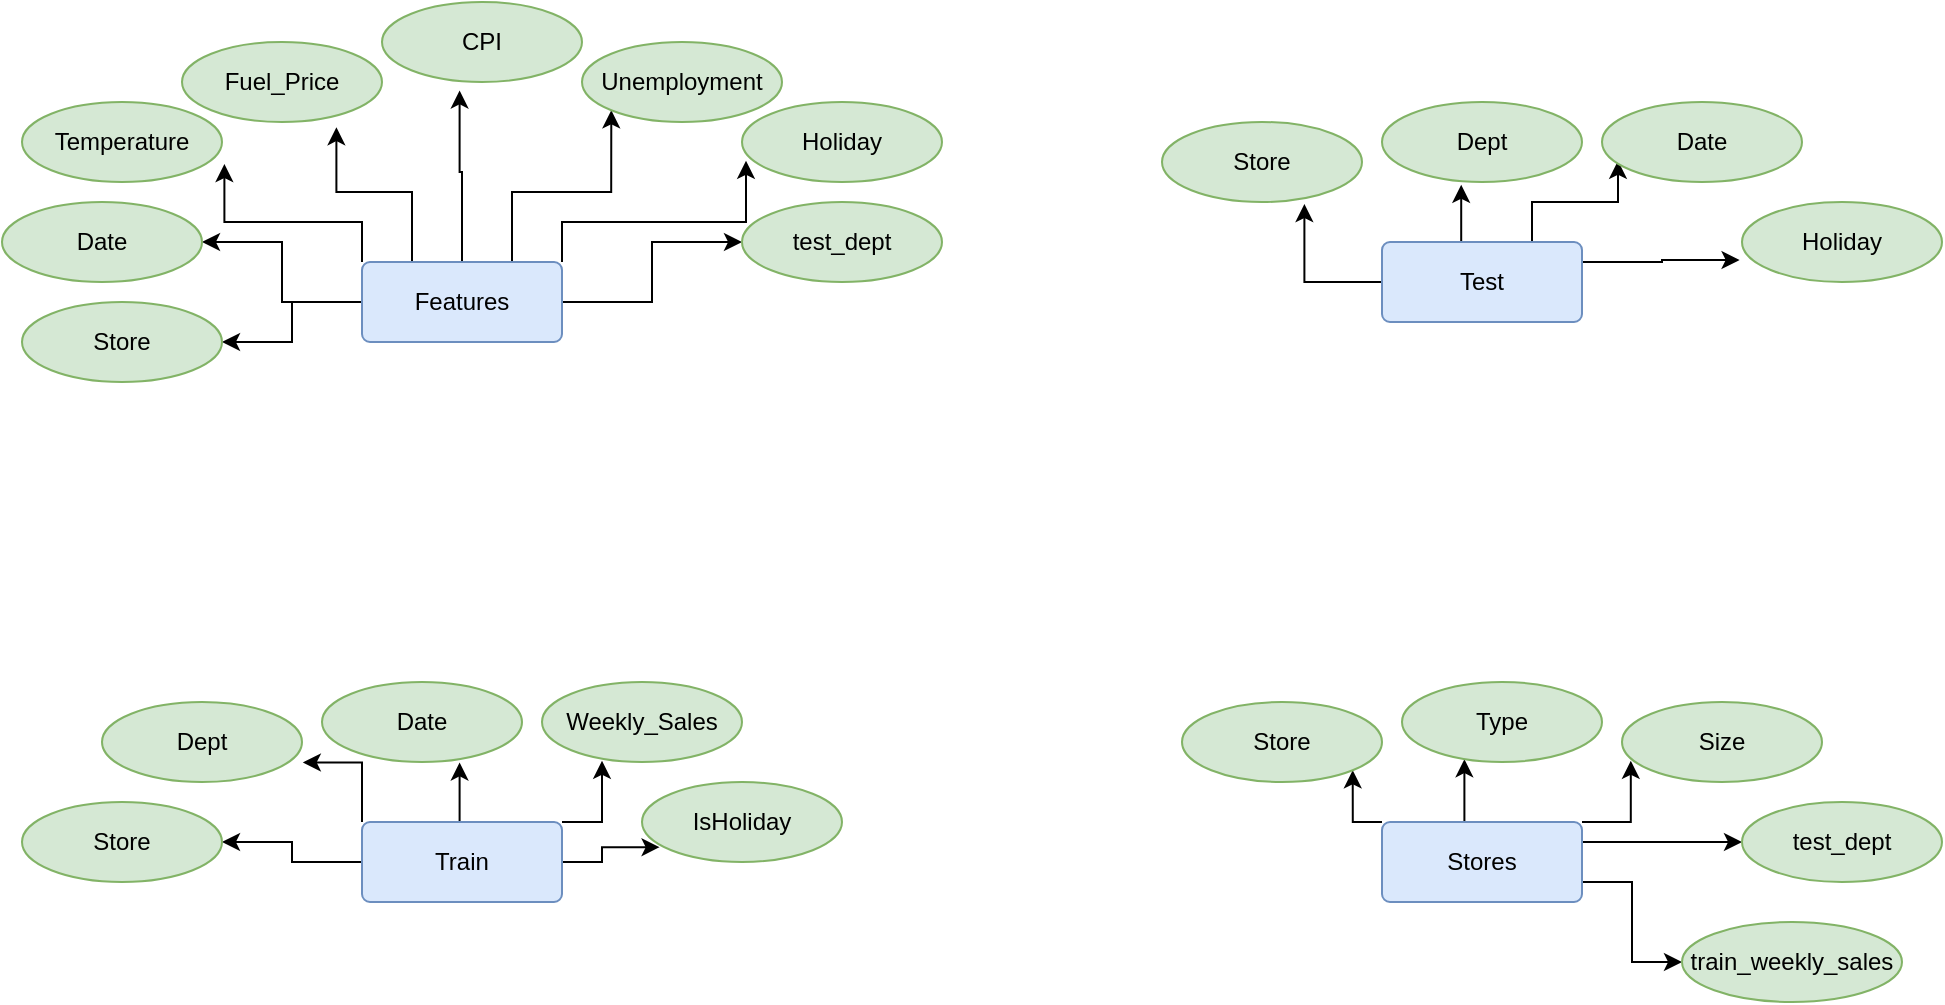 <mxfile version="20.8.20" type="device"><diagram name="Page-1" id="itQjOEiaPAVkwABKp9tO"><mxGraphModel dx="1900" dy="1673" grid="1" gridSize="10" guides="1" tooltips="1" connect="1" arrows="1" fold="1" page="1" pageScale="1" pageWidth="850" pageHeight="1100" math="0" shadow="0"><root><mxCell id="0"/><mxCell id="1" parent="0"/><mxCell id="jXF6ioG5NxfZF-qfLLyJ-56" style="edgeStyle=orthogonalEdgeStyle;rounded=0;orthogonalLoop=1;jettySize=auto;html=1;exitX=1;exitY=0.5;exitDx=0;exitDy=0;entryX=0.088;entryY=0.815;entryDx=0;entryDy=0;entryPerimeter=0;" edge="1" parent="1" source="jXF6ioG5NxfZF-qfLLyJ-9" target="jXF6ioG5NxfZF-qfLLyJ-31"><mxGeometry relative="1" as="geometry"/></mxCell><mxCell id="jXF6ioG5NxfZF-qfLLyJ-57" style="edgeStyle=orthogonalEdgeStyle;rounded=0;orthogonalLoop=1;jettySize=auto;html=1;exitX=1;exitY=0;exitDx=0;exitDy=0;entryX=0.3;entryY=0.985;entryDx=0;entryDy=0;entryPerimeter=0;" edge="1" parent="1" source="jXF6ioG5NxfZF-qfLLyJ-9" target="jXF6ioG5NxfZF-qfLLyJ-32"><mxGeometry relative="1" as="geometry"/></mxCell><mxCell id="jXF6ioG5NxfZF-qfLLyJ-58" style="edgeStyle=orthogonalEdgeStyle;rounded=0;orthogonalLoop=1;jettySize=auto;html=1;exitX=0.5;exitY=0;exitDx=0;exitDy=0;entryX=0.688;entryY=1.005;entryDx=0;entryDy=0;entryPerimeter=0;" edge="1" parent="1" source="jXF6ioG5NxfZF-qfLLyJ-9" target="jXF6ioG5NxfZF-qfLLyJ-33"><mxGeometry relative="1" as="geometry"/></mxCell><mxCell id="jXF6ioG5NxfZF-qfLLyJ-59" style="edgeStyle=orthogonalEdgeStyle;rounded=0;orthogonalLoop=1;jettySize=auto;html=1;exitX=0;exitY=0;exitDx=0;exitDy=0;entryX=1.004;entryY=0.755;entryDx=0;entryDy=0;entryPerimeter=0;" edge="1" parent="1" source="jXF6ioG5NxfZF-qfLLyJ-9" target="jXF6ioG5NxfZF-qfLLyJ-34"><mxGeometry relative="1" as="geometry"/></mxCell><mxCell id="jXF6ioG5NxfZF-qfLLyJ-61" style="edgeStyle=orthogonalEdgeStyle;rounded=0;orthogonalLoop=1;jettySize=auto;html=1;exitX=0;exitY=0.5;exitDx=0;exitDy=0;entryX=1;entryY=0.5;entryDx=0;entryDy=0;" edge="1" parent="1" source="jXF6ioG5NxfZF-qfLLyJ-9" target="jXF6ioG5NxfZF-qfLLyJ-30"><mxGeometry relative="1" as="geometry"/></mxCell><mxCell id="jXF6ioG5NxfZF-qfLLyJ-9" value="Train" style="rounded=1;arcSize=10;whiteSpace=wrap;html=1;align=center;fillColor=#dae8fc;strokeColor=#6c8ebf;" vertex="1" parent="1"><mxGeometry x="60" y="370" width="100" height="40" as="geometry"/></mxCell><mxCell id="jXF6ioG5NxfZF-qfLLyJ-50" style="edgeStyle=orthogonalEdgeStyle;rounded=0;orthogonalLoop=1;jettySize=auto;html=1;exitX=0;exitY=0;exitDx=0;exitDy=0;entryX=1;entryY=1;entryDx=0;entryDy=0;" edge="1" parent="1" source="jXF6ioG5NxfZF-qfLLyJ-10" target="jXF6ioG5NxfZF-qfLLyJ-24"><mxGeometry relative="1" as="geometry"/></mxCell><mxCell id="jXF6ioG5NxfZF-qfLLyJ-51" style="edgeStyle=orthogonalEdgeStyle;rounded=0;orthogonalLoop=1;jettySize=auto;html=1;exitX=0.25;exitY=0;exitDx=0;exitDy=0;entryX=0.312;entryY=0.965;entryDx=0;entryDy=0;entryPerimeter=0;" edge="1" parent="1" source="jXF6ioG5NxfZF-qfLLyJ-10" target="jXF6ioG5NxfZF-qfLLyJ-25"><mxGeometry relative="1" as="geometry"/></mxCell><mxCell id="jXF6ioG5NxfZF-qfLLyJ-53" style="edgeStyle=orthogonalEdgeStyle;rounded=0;orthogonalLoop=1;jettySize=auto;html=1;exitX=1;exitY=0.75;exitDx=0;exitDy=0;entryX=0;entryY=0.5;entryDx=0;entryDy=0;" edge="1" parent="1" source="jXF6ioG5NxfZF-qfLLyJ-10" target="jXF6ioG5NxfZF-qfLLyJ-27"><mxGeometry relative="1" as="geometry"/></mxCell><mxCell id="jXF6ioG5NxfZF-qfLLyJ-54" style="edgeStyle=orthogonalEdgeStyle;rounded=0;orthogonalLoop=1;jettySize=auto;html=1;exitX=1;exitY=0.25;exitDx=0;exitDy=0;" edge="1" parent="1" source="jXF6ioG5NxfZF-qfLLyJ-10" target="jXF6ioG5NxfZF-qfLLyJ-28"><mxGeometry relative="1" as="geometry"/></mxCell><mxCell id="jXF6ioG5NxfZF-qfLLyJ-55" style="edgeStyle=orthogonalEdgeStyle;rounded=0;orthogonalLoop=1;jettySize=auto;html=1;exitX=1;exitY=0;exitDx=0;exitDy=0;entryX=0.044;entryY=0.735;entryDx=0;entryDy=0;entryPerimeter=0;" edge="1" parent="1" source="jXF6ioG5NxfZF-qfLLyJ-10" target="jXF6ioG5NxfZF-qfLLyJ-29"><mxGeometry relative="1" as="geometry"/></mxCell><mxCell id="jXF6ioG5NxfZF-qfLLyJ-10" value="Stores" style="rounded=1;arcSize=10;whiteSpace=wrap;html=1;align=center;fillColor=#dae8fc;strokeColor=#6c8ebf;" vertex="1" parent="1"><mxGeometry x="570" y="370" width="100" height="40" as="geometry"/></mxCell><mxCell id="jXF6ioG5NxfZF-qfLLyJ-43" style="edgeStyle=orthogonalEdgeStyle;rounded=0;orthogonalLoop=1;jettySize=auto;html=1;exitX=0;exitY=0.5;exitDx=0;exitDy=0;entryX=0.712;entryY=1.025;entryDx=0;entryDy=0;entryPerimeter=0;" edge="1" parent="1" source="jXF6ioG5NxfZF-qfLLyJ-11" target="jXF6ioG5NxfZF-qfLLyJ-19"><mxGeometry relative="1" as="geometry"/></mxCell><mxCell id="jXF6ioG5NxfZF-qfLLyJ-44" style="edgeStyle=orthogonalEdgeStyle;rounded=0;orthogonalLoop=1;jettySize=auto;html=1;exitX=0.25;exitY=0;exitDx=0;exitDy=0;entryX=0.396;entryY=1.035;entryDx=0;entryDy=0;entryPerimeter=0;" edge="1" parent="1" source="jXF6ioG5NxfZF-qfLLyJ-11" target="jXF6ioG5NxfZF-qfLLyJ-17"><mxGeometry relative="1" as="geometry"/></mxCell><mxCell id="jXF6ioG5NxfZF-qfLLyJ-45" style="edgeStyle=orthogonalEdgeStyle;rounded=0;orthogonalLoop=1;jettySize=auto;html=1;exitX=0.75;exitY=0;exitDx=0;exitDy=0;entryX=0.08;entryY=0.735;entryDx=0;entryDy=0;entryPerimeter=0;" edge="1" parent="1" source="jXF6ioG5NxfZF-qfLLyJ-11" target="jXF6ioG5NxfZF-qfLLyJ-21"><mxGeometry relative="1" as="geometry"/></mxCell><mxCell id="jXF6ioG5NxfZF-qfLLyJ-46" style="edgeStyle=orthogonalEdgeStyle;rounded=0;orthogonalLoop=1;jettySize=auto;html=1;exitX=1;exitY=0.25;exitDx=0;exitDy=0;entryX=-0.012;entryY=0.725;entryDx=0;entryDy=0;entryPerimeter=0;" edge="1" parent="1" source="jXF6ioG5NxfZF-qfLLyJ-11" target="jXF6ioG5NxfZF-qfLLyJ-26"><mxGeometry relative="1" as="geometry"/></mxCell><mxCell id="jXF6ioG5NxfZF-qfLLyJ-11" value="Test" style="rounded=1;arcSize=10;whiteSpace=wrap;html=1;align=center;fillColor=#dae8fc;strokeColor=#6c8ebf;" vertex="1" parent="1"><mxGeometry x="570" y="80" width="100" height="40" as="geometry"/></mxCell><mxCell id="jXF6ioG5NxfZF-qfLLyJ-35" style="edgeStyle=orthogonalEdgeStyle;rounded=0;orthogonalLoop=1;jettySize=auto;html=1;exitX=0;exitY=0.5;exitDx=0;exitDy=0;" edge="1" parent="1" source="jXF6ioG5NxfZF-qfLLyJ-12" target="jXF6ioG5NxfZF-qfLLyJ-23"><mxGeometry relative="1" as="geometry"/></mxCell><mxCell id="jXF6ioG5NxfZF-qfLLyJ-36" style="edgeStyle=orthogonalEdgeStyle;rounded=0;orthogonalLoop=1;jettySize=auto;html=1;exitX=0;exitY=0.5;exitDx=0;exitDy=0;entryX=1;entryY=0.5;entryDx=0;entryDy=0;" edge="1" parent="1" source="jXF6ioG5NxfZF-qfLLyJ-12" target="jXF6ioG5NxfZF-qfLLyJ-20"><mxGeometry relative="1" as="geometry"/></mxCell><mxCell id="jXF6ioG5NxfZF-qfLLyJ-37" style="edgeStyle=orthogonalEdgeStyle;rounded=0;orthogonalLoop=1;jettySize=auto;html=1;exitX=0;exitY=0;exitDx=0;exitDy=0;entryX=1.012;entryY=0.775;entryDx=0;entryDy=0;entryPerimeter=0;" edge="1" parent="1" source="jXF6ioG5NxfZF-qfLLyJ-12" target="jXF6ioG5NxfZF-qfLLyJ-13"><mxGeometry relative="1" as="geometry"/></mxCell><mxCell id="jXF6ioG5NxfZF-qfLLyJ-38" style="edgeStyle=orthogonalEdgeStyle;rounded=0;orthogonalLoop=1;jettySize=auto;html=1;exitX=0.25;exitY=0;exitDx=0;exitDy=0;entryX=0.772;entryY=1.065;entryDx=0;entryDy=0;entryPerimeter=0;" edge="1" parent="1" source="jXF6ioG5NxfZF-qfLLyJ-12" target="jXF6ioG5NxfZF-qfLLyJ-14"><mxGeometry relative="1" as="geometry"/></mxCell><mxCell id="jXF6ioG5NxfZF-qfLLyJ-39" style="edgeStyle=orthogonalEdgeStyle;rounded=0;orthogonalLoop=1;jettySize=auto;html=1;exitX=0.5;exitY=0;exitDx=0;exitDy=0;entryX=0.388;entryY=1.105;entryDx=0;entryDy=0;entryPerimeter=0;" edge="1" parent="1" source="jXF6ioG5NxfZF-qfLLyJ-12" target="jXF6ioG5NxfZF-qfLLyJ-16"><mxGeometry relative="1" as="geometry"/></mxCell><mxCell id="jXF6ioG5NxfZF-qfLLyJ-40" style="edgeStyle=orthogonalEdgeStyle;rounded=0;orthogonalLoop=1;jettySize=auto;html=1;exitX=0.75;exitY=0;exitDx=0;exitDy=0;entryX=0;entryY=1;entryDx=0;entryDy=0;" edge="1" parent="1" source="jXF6ioG5NxfZF-qfLLyJ-12" target="jXF6ioG5NxfZF-qfLLyJ-15"><mxGeometry relative="1" as="geometry"/></mxCell><mxCell id="jXF6ioG5NxfZF-qfLLyJ-41" style="edgeStyle=orthogonalEdgeStyle;rounded=0;orthogonalLoop=1;jettySize=auto;html=1;exitX=1;exitY=0;exitDx=0;exitDy=0;entryX=0.02;entryY=0.735;entryDx=0;entryDy=0;entryPerimeter=0;" edge="1" parent="1" source="jXF6ioG5NxfZF-qfLLyJ-12" target="jXF6ioG5NxfZF-qfLLyJ-22"><mxGeometry relative="1" as="geometry"/></mxCell><mxCell id="jXF6ioG5NxfZF-qfLLyJ-42" style="edgeStyle=orthogonalEdgeStyle;rounded=0;orthogonalLoop=1;jettySize=auto;html=1;exitX=1;exitY=0.5;exitDx=0;exitDy=0;entryX=0;entryY=0.5;entryDx=0;entryDy=0;" edge="1" parent="1" source="jXF6ioG5NxfZF-qfLLyJ-12" target="jXF6ioG5NxfZF-qfLLyJ-18"><mxGeometry relative="1" as="geometry"/></mxCell><mxCell id="jXF6ioG5NxfZF-qfLLyJ-12" value="Features" style="rounded=1;arcSize=10;whiteSpace=wrap;html=1;align=center;fillColor=#dae8fc;strokeColor=#6c8ebf;" vertex="1" parent="1"><mxGeometry x="60" y="90" width="100" height="40" as="geometry"/></mxCell><mxCell id="jXF6ioG5NxfZF-qfLLyJ-13" value="Temperature" style="ellipse;whiteSpace=wrap;html=1;align=center;fillColor=#d5e8d4;strokeColor=#82b366;" vertex="1" parent="1"><mxGeometry x="-110" y="10" width="100" height="40" as="geometry"/></mxCell><mxCell id="jXF6ioG5NxfZF-qfLLyJ-14" value="Fuel_Price" style="ellipse;whiteSpace=wrap;html=1;align=center;fillColor=#d5e8d4;strokeColor=#82b366;" vertex="1" parent="1"><mxGeometry x="-30" y="-20" width="100" height="40" as="geometry"/></mxCell><mxCell id="jXF6ioG5NxfZF-qfLLyJ-15" value="Unemployment" style="ellipse;whiteSpace=wrap;html=1;align=center;fillColor=#d5e8d4;strokeColor=#82b366;" vertex="1" parent="1"><mxGeometry x="170" y="-20" width="100" height="40" as="geometry"/></mxCell><mxCell id="jXF6ioG5NxfZF-qfLLyJ-16" value="CPI" style="ellipse;whiteSpace=wrap;html=1;align=center;fillColor=#d5e8d4;strokeColor=#82b366;" vertex="1" parent="1"><mxGeometry x="70" y="-40" width="100" height="40" as="geometry"/></mxCell><mxCell id="jXF6ioG5NxfZF-qfLLyJ-17" value="Dept" style="ellipse;whiteSpace=wrap;html=1;align=center;fillColor=#d5e8d4;strokeColor=#82b366;" vertex="1" parent="1"><mxGeometry x="570" y="10" width="100" height="40" as="geometry"/></mxCell><mxCell id="jXF6ioG5NxfZF-qfLLyJ-18" value="test_dept" style="ellipse;whiteSpace=wrap;html=1;align=center;fillColor=#d5e8d4;strokeColor=#82b366;" vertex="1" parent="1"><mxGeometry x="250" y="60" width="100" height="40" as="geometry"/></mxCell><mxCell id="jXF6ioG5NxfZF-qfLLyJ-19" value="Store" style="ellipse;whiteSpace=wrap;html=1;align=center;fillColor=#d5e8d4;strokeColor=#82b366;" vertex="1" parent="1"><mxGeometry x="460" y="20" width="100" height="40" as="geometry"/></mxCell><mxCell id="jXF6ioG5NxfZF-qfLLyJ-20" value="Date" style="ellipse;whiteSpace=wrap;html=1;align=center;fillColor=#d5e8d4;strokeColor=#82b366;" vertex="1" parent="1"><mxGeometry x="-120" y="60" width="100" height="40" as="geometry"/></mxCell><mxCell id="jXF6ioG5NxfZF-qfLLyJ-21" value="Date" style="ellipse;whiteSpace=wrap;html=1;align=center;fillColor=#d5e8d4;strokeColor=#82b366;" vertex="1" parent="1"><mxGeometry x="680" y="10" width="100" height="40" as="geometry"/></mxCell><mxCell id="jXF6ioG5NxfZF-qfLLyJ-22" value="Holiday" style="ellipse;whiteSpace=wrap;html=1;align=center;fillColor=#d5e8d4;strokeColor=#82b366;" vertex="1" parent="1"><mxGeometry x="250" y="10" width="100" height="40" as="geometry"/></mxCell><mxCell id="jXF6ioG5NxfZF-qfLLyJ-23" value="Store" style="ellipse;whiteSpace=wrap;html=1;align=center;fillColor=#d5e8d4;strokeColor=#82b366;" vertex="1" parent="1"><mxGeometry x="-110" y="110" width="100" height="40" as="geometry"/></mxCell><mxCell id="jXF6ioG5NxfZF-qfLLyJ-24" value="Store" style="ellipse;whiteSpace=wrap;html=1;align=center;fillColor=#d5e8d4;strokeColor=#82b366;" vertex="1" parent="1"><mxGeometry x="470" y="310" width="100" height="40" as="geometry"/></mxCell><mxCell id="jXF6ioG5NxfZF-qfLLyJ-25" value="Type" style="ellipse;whiteSpace=wrap;html=1;align=center;fillColor=#d5e8d4;strokeColor=#82b366;" vertex="1" parent="1"><mxGeometry x="580" y="300" width="100" height="40" as="geometry"/></mxCell><mxCell id="jXF6ioG5NxfZF-qfLLyJ-26" value="Holiday" style="ellipse;whiteSpace=wrap;html=1;align=center;fillColor=#d5e8d4;strokeColor=#82b366;" vertex="1" parent="1"><mxGeometry x="750" y="60" width="100" height="40" as="geometry"/></mxCell><mxCell id="jXF6ioG5NxfZF-qfLLyJ-27" value="train_weekly_sales" style="ellipse;whiteSpace=wrap;html=1;align=center;fillColor=#d5e8d4;strokeColor=#82b366;" vertex="1" parent="1"><mxGeometry x="720" y="420" width="110" height="40" as="geometry"/></mxCell><mxCell id="jXF6ioG5NxfZF-qfLLyJ-28" value="test_dept" style="ellipse;whiteSpace=wrap;html=1;align=center;fillColor=#d5e8d4;strokeColor=#82b366;" vertex="1" parent="1"><mxGeometry x="750" y="360" width="100" height="40" as="geometry"/></mxCell><mxCell id="jXF6ioG5NxfZF-qfLLyJ-29" value="Size" style="ellipse;whiteSpace=wrap;html=1;align=center;fillColor=#d5e8d4;strokeColor=#82b366;" vertex="1" parent="1"><mxGeometry x="690" y="310" width="100" height="40" as="geometry"/></mxCell><mxCell id="jXF6ioG5NxfZF-qfLLyJ-30" value="Store" style="ellipse;whiteSpace=wrap;html=1;align=center;fillColor=#d5e8d4;strokeColor=#82b366;" vertex="1" parent="1"><mxGeometry x="-110" y="360" width="100" height="40" as="geometry"/></mxCell><mxCell id="jXF6ioG5NxfZF-qfLLyJ-31" value="IsHoliday" style="ellipse;whiteSpace=wrap;html=1;align=center;fillColor=#d5e8d4;strokeColor=#82b366;" vertex="1" parent="1"><mxGeometry x="200" y="350" width="100" height="40" as="geometry"/></mxCell><mxCell id="jXF6ioG5NxfZF-qfLLyJ-32" value="Weekly_Sales" style="ellipse;whiteSpace=wrap;html=1;align=center;fillColor=#d5e8d4;strokeColor=#82b366;" vertex="1" parent="1"><mxGeometry x="150" y="300" width="100" height="40" as="geometry"/></mxCell><mxCell id="jXF6ioG5NxfZF-qfLLyJ-33" value="Date" style="ellipse;whiteSpace=wrap;html=1;align=center;fillColor=#d5e8d4;strokeColor=#82b366;" vertex="1" parent="1"><mxGeometry x="40" y="300" width="100" height="40" as="geometry"/></mxCell><mxCell id="jXF6ioG5NxfZF-qfLLyJ-34" value="Dept" style="ellipse;whiteSpace=wrap;html=1;align=center;fillColor=#d5e8d4;strokeColor=#82b366;" vertex="1" parent="1"><mxGeometry x="-70" y="310" width="100" height="40" as="geometry"/></mxCell></root></mxGraphModel></diagram></mxfile>
